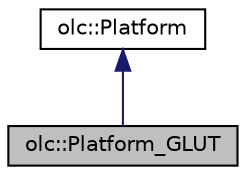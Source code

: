 digraph "olc::Platform_GLUT"
{
 // LATEX_PDF_SIZE
  edge [fontname="Helvetica",fontsize="10",labelfontname="Helvetica",labelfontsize="10"];
  node [fontname="Helvetica",fontsize="10",shape=record];
  Node1 [label="olc::Platform_GLUT",height=0.2,width=0.4,color="black", fillcolor="grey75", style="filled", fontcolor="black",tooltip=" "];
  Node2 -> Node1 [dir="back",color="midnightblue",fontsize="10",style="solid",fontname="Helvetica"];
  Node2 [label="olc::Platform",height=0.2,width=0.4,color="black", fillcolor="white", style="filled",URL="$classolc_1_1Platform.html",tooltip=" "];
}
